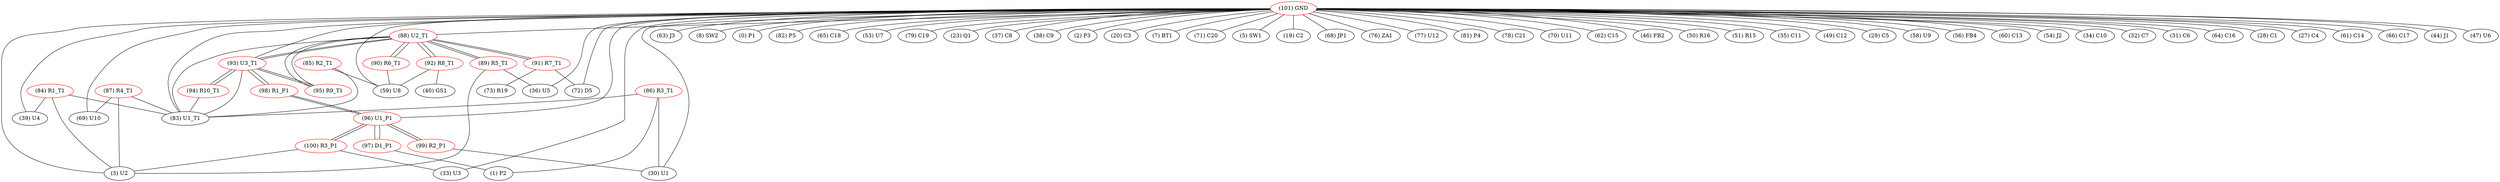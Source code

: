 graph {
	84 [label="(84) R1_T1" color=red]
	39 [label="(39) U4"]
	3 [label="(3) U2"]
	83 [label="(83) U1_T1"]
	85 [label="(85) R2_T1" color=red]
	59 [label="(59) U8"]
	83 [label="(83) U1_T1"]
	86 [label="(86) R3_T1" color=red]
	30 [label="(30) U1"]
	1 [label="(1) P2"]
	83 [label="(83) U1_T1"]
	87 [label="(87) R4_T1" color=red]
	3 [label="(3) U2"]
	69 [label="(69) U10"]
	83 [label="(83) U1_T1"]
	88 [label="(88) U2_T1" color=red]
	91 [label="(91) R7_T1"]
	92 [label="(92) R8_T1"]
	89 [label="(89) R5_T1"]
	90 [label="(90) R6_T1"]
	93 [label="(93) U3_T1"]
	83 [label="(83) U1_T1"]
	95 [label="(95) R9_T1"]
	89 [label="(89) R5_T1" color=red]
	36 [label="(36) U5"]
	3 [label="(3) U2"]
	88 [label="(88) U2_T1"]
	90 [label="(90) R6_T1" color=red]
	59 [label="(59) U8"]
	88 [label="(88) U2_T1"]
	91 [label="(91) R7_T1" color=red]
	73 [label="(73) R19"]
	72 [label="(72) D5"]
	88 [label="(88) U2_T1"]
	92 [label="(92) R8_T1" color=red]
	59 [label="(59) U8"]
	40 [label="(40) GS1"]
	88 [label="(88) U2_T1"]
	93 [label="(93) U3_T1" color=red]
	88 [label="(88) U2_T1"]
	83 [label="(83) U1_T1"]
	95 [label="(95) R9_T1"]
	94 [label="(94) R10_T1"]
	98 [label="(98) R1_P1"]
	94 [label="(94) R10_T1" color=red]
	93 [label="(93) U3_T1"]
	83 [label="(83) U1_T1"]
	95 [label="(95) R9_T1" color=red]
	88 [label="(88) U2_T1"]
	93 [label="(93) U3_T1"]
	96 [label="(96) U1_P1" color=red]
	97 [label="(97) D1_P1"]
	99 [label="(99) R2_P1"]
	100 [label="(100) R3_P1"]
	98 [label="(98) R1_P1"]
	97 [label="(97) D1_P1" color=red]
	1 [label="(1) P2"]
	96 [label="(96) U1_P1"]
	98 [label="(98) R1_P1" color=red]
	93 [label="(93) U3_T1"]
	96 [label="(96) U1_P1"]
	99 [label="(99) R2_P1" color=red]
	30 [label="(30) U1"]
	96 [label="(96) U1_P1"]
	100 [label="(100) R3_P1" color=red]
	3 [label="(3) U2"]
	33 [label="(33) U3"]
	96 [label="(96) U1_P1"]
	101 [label="(101) GND" color=red]
	63 [label="(63) J3"]
	8 [label="(8) SW2"]
	0 [label="(0) P1"]
	82 [label="(82) P5"]
	65 [label="(65) C18"]
	53 [label="(53) U7"]
	39 [label="(39) U4"]
	79 [label="(79) C19"]
	23 [label="(23) Q1"]
	37 [label="(37) C8"]
	38 [label="(38) C9"]
	69 [label="(69) U10"]
	36 [label="(36) U5"]
	2 [label="(2) P3"]
	3 [label="(3) U2"]
	20 [label="(20) C3"]
	7 [label="(7) BT1"]
	72 [label="(72) D5"]
	71 [label="(71) C20"]
	5 [label="(5) SW1"]
	19 [label="(19) C2"]
	68 [label="(68) JP1"]
	76 [label="(76) ZA1"]
	77 [label="(77) U12"]
	81 [label="(81) P4"]
	78 [label="(78) C21"]
	70 [label="(70) U11"]
	59 [label="(59) U8"]
	62 [label="(62) C15"]
	46 [label="(46) FB2"]
	50 [label="(50) R16"]
	51 [label="(51) R15"]
	33 [label="(33) U3"]
	35 [label="(35) C11"]
	49 [label="(49) C12"]
	29 [label="(29) C5"]
	58 [label="(58) U9"]
	56 [label="(56) FB4"]
	60 [label="(60) C13"]
	54 [label="(54) J2"]
	34 [label="(34) C10"]
	32 [label="(32) C7"]
	31 [label="(31) C6"]
	64 [label="(64) C16"]
	30 [label="(30) U1"]
	28 [label="(28) C1"]
	27 [label="(27) C4"]
	61 [label="(61) C14"]
	66 [label="(66) C17"]
	44 [label="(44) J1"]
	47 [label="(47) U6"]
	88 [label="(88) U2_T1"]
	93 [label="(93) U3_T1"]
	83 [label="(83) U1_T1"]
	96 [label="(96) U1_P1"]
	84 -- 39
	84 -- 3
	84 -- 83
	85 -- 59
	85 -- 83
	86 -- 30
	86 -- 1
	86 -- 83
	87 -- 3
	87 -- 69
	87 -- 83
	88 -- 91
	88 -- 92
	88 -- 89
	88 -- 90
	88 -- 93
	88 -- 83
	88 -- 95
	89 -- 36
	89 -- 3
	89 -- 88
	90 -- 59
	90 -- 88
	91 -- 73
	91 -- 72
	91 -- 88
	92 -- 59
	92 -- 40
	92 -- 88
	93 -- 88
	93 -- 83
	93 -- 95
	93 -- 94
	93 -- 98
	94 -- 93
	94 -- 83
	95 -- 88
	95 -- 93
	96 -- 97
	96 -- 99
	96 -- 100
	96 -- 98
	97 -- 1
	97 -- 96
	98 -- 93
	98 -- 96
	99 -- 30
	99 -- 96
	100 -- 3
	100 -- 33
	100 -- 96
	101 -- 63
	101 -- 8
	101 -- 0
	101 -- 82
	101 -- 65
	101 -- 53
	101 -- 39
	101 -- 79
	101 -- 23
	101 -- 37
	101 -- 38
	101 -- 69
	101 -- 36
	101 -- 2
	101 -- 3
	101 -- 20
	101 -- 7
	101 -- 72
	101 -- 71
	101 -- 5
	101 -- 19
	101 -- 68
	101 -- 76
	101 -- 77
	101 -- 81
	101 -- 78
	101 -- 70
	101 -- 59
	101 -- 62
	101 -- 46
	101 -- 50
	101 -- 51
	101 -- 33
	101 -- 35
	101 -- 49
	101 -- 29
	101 -- 58
	101 -- 56
	101 -- 60
	101 -- 54
	101 -- 34
	101 -- 32
	101 -- 31
	101 -- 64
	101 -- 30
	101 -- 28
	101 -- 27
	101 -- 61
	101 -- 66
	101 -- 44
	101 -- 47
	101 -- 88
	101 -- 93
	101 -- 83
	101 -- 96
}
